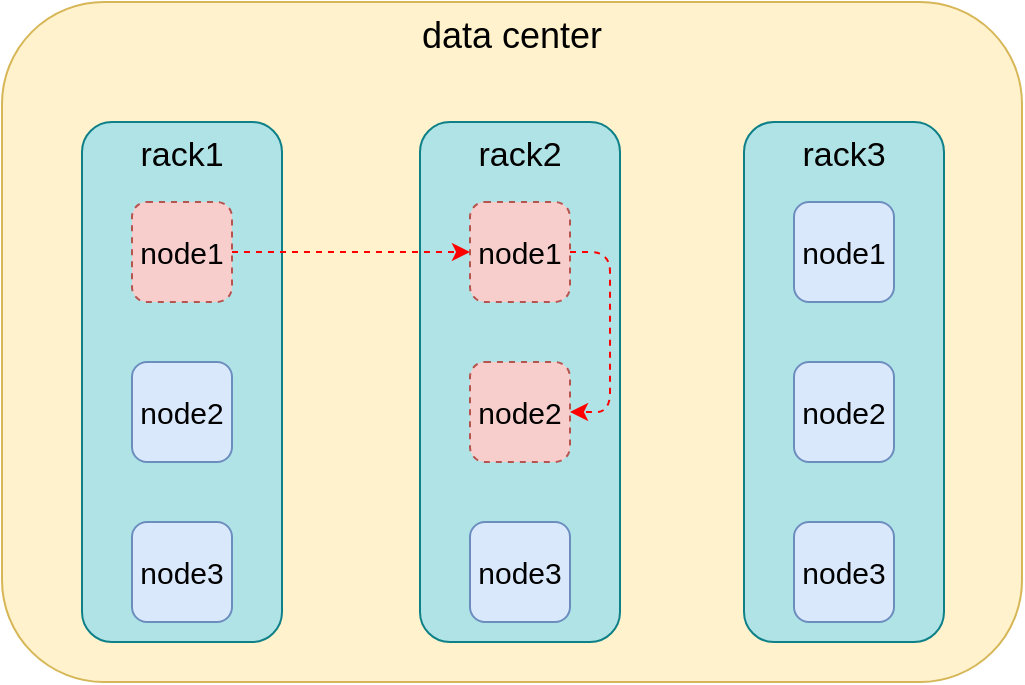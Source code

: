 <mxfile version="20.7.4" type="device"><diagram id="_uyqC3zV5Ro_DNYySZLM" name="第 1 页"><mxGraphModel dx="1295" dy="1795" grid="1" gridSize="10" guides="1" tooltips="1" connect="1" arrows="1" fold="1" page="1" pageScale="1" pageWidth="827" pageHeight="1169" math="0" shadow="0"><root><mxCell id="0"/><mxCell id="1" parent="0"/><mxCell id="I0JMO1I6uffDJsgjLCe4-1" value="data center" style="rounded=1;whiteSpace=wrap;html=1;fillColor=#fff2cc;strokeColor=#d6b656;fontSize=18;align=center;verticalAlign=top;spacingLeft=0;" vertex="1" parent="1"><mxGeometry x="798" y="-30" width="510" height="340" as="geometry"/></mxCell><mxCell id="I0JMO1I6uffDJsgjLCe4-2" value="rack1" style="rounded=1;whiteSpace=wrap;html=1;fillColor=#b0e3e6;strokeColor=#0e8088;fontSize=17;align=center;verticalAlign=top;" vertex="1" parent="1"><mxGeometry x="838" y="30" width="100" height="260" as="geometry"/></mxCell><mxCell id="I0JMO1I6uffDJsgjLCe4-3" value="node1" style="rounded=1;whiteSpace=wrap;html=1;fillColor=#f8cecc;strokeColor=#b85450;fontSize=15;align=center;verticalAlign=middle;dashed=1;" vertex="1" parent="1"><mxGeometry x="863" y="70" width="50" height="50" as="geometry"/></mxCell><mxCell id="I0JMO1I6uffDJsgjLCe4-4" value="node2" style="rounded=1;whiteSpace=wrap;html=1;fillColor=#dae8fc;strokeColor=#6c8ebf;fontSize=15;align=center;verticalAlign=middle;" vertex="1" parent="1"><mxGeometry x="863" y="150" width="50" height="50" as="geometry"/></mxCell><mxCell id="I0JMO1I6uffDJsgjLCe4-5" value="node3" style="rounded=1;whiteSpace=wrap;html=1;fillColor=#dae8fc;strokeColor=#6c8ebf;fontSize=15;align=center;verticalAlign=middle;" vertex="1" parent="1"><mxGeometry x="863" y="230" width="50" height="50" as="geometry"/></mxCell><mxCell id="I0JMO1I6uffDJsgjLCe4-6" value="rack2" style="rounded=1;whiteSpace=wrap;html=1;fillColor=#b0e3e6;strokeColor=#0e8088;fontSize=17;align=center;verticalAlign=top;" vertex="1" parent="1"><mxGeometry x="1007" y="30" width="100" height="260" as="geometry"/></mxCell><mxCell id="I0JMO1I6uffDJsgjLCe4-20" style="edgeStyle=orthogonalEdgeStyle;rounded=1;orthogonalLoop=1;jettySize=auto;html=1;exitX=1;exitY=0.5;exitDx=0;exitDy=0;entryX=1;entryY=0.5;entryDx=0;entryDy=0;fontSize=18;dashed=1;strokeColor=#FF0000;" edge="1" parent="1" source="I0JMO1I6uffDJsgjLCe4-7" target="I0JMO1I6uffDJsgjLCe4-8"><mxGeometry relative="1" as="geometry"/></mxCell><mxCell id="I0JMO1I6uffDJsgjLCe4-7" value="node1" style="rounded=1;whiteSpace=wrap;html=1;fillColor=#f8cecc;strokeColor=#b85450;fontSize=15;align=center;verticalAlign=middle;dashed=1;" vertex="1" parent="1"><mxGeometry x="1032" y="70" width="50" height="50" as="geometry"/></mxCell><mxCell id="I0JMO1I6uffDJsgjLCe4-8" value="node2" style="rounded=1;whiteSpace=wrap;html=1;fillColor=#f8cecc;strokeColor=#b85450;fontSize=15;align=center;verticalAlign=middle;dashed=1;" vertex="1" parent="1"><mxGeometry x="1032" y="150" width="50" height="50" as="geometry"/></mxCell><mxCell id="I0JMO1I6uffDJsgjLCe4-9" value="node3" style="rounded=1;whiteSpace=wrap;html=1;fillColor=#dae8fc;strokeColor=#6c8ebf;fontSize=15;align=center;verticalAlign=middle;" vertex="1" parent="1"><mxGeometry x="1032" y="230" width="50" height="50" as="geometry"/></mxCell><mxCell id="I0JMO1I6uffDJsgjLCe4-10" value="rack3" style="rounded=1;whiteSpace=wrap;html=1;fillColor=#b0e3e6;strokeColor=#0e8088;fontSize=17;align=center;verticalAlign=top;" vertex="1" parent="1"><mxGeometry x="1169" y="30" width="100" height="260" as="geometry"/></mxCell><mxCell id="I0JMO1I6uffDJsgjLCe4-11" value="node1" style="rounded=1;whiteSpace=wrap;html=1;fillColor=#dae8fc;strokeColor=#6c8ebf;fontSize=15;align=center;verticalAlign=middle;" vertex="1" parent="1"><mxGeometry x="1194" y="70" width="50" height="50" as="geometry"/></mxCell><mxCell id="I0JMO1I6uffDJsgjLCe4-12" value="node2" style="rounded=1;whiteSpace=wrap;html=1;fillColor=#dae8fc;strokeColor=#6c8ebf;fontSize=15;align=center;verticalAlign=middle;" vertex="1" parent="1"><mxGeometry x="1194" y="150" width="50" height="50" as="geometry"/></mxCell><mxCell id="I0JMO1I6uffDJsgjLCe4-13" value="node3" style="rounded=1;whiteSpace=wrap;html=1;fillColor=#dae8fc;strokeColor=#6c8ebf;fontSize=15;align=center;verticalAlign=middle;" vertex="1" parent="1"><mxGeometry x="1194" y="230" width="50" height="50" as="geometry"/></mxCell><mxCell id="I0JMO1I6uffDJsgjLCe4-19" style="edgeStyle=orthogonalEdgeStyle;rounded=0;orthogonalLoop=1;jettySize=auto;html=1;exitX=1;exitY=0.5;exitDx=0;exitDy=0;entryX=0;entryY=0.5;entryDx=0;entryDy=0;fontSize=18;dashed=1;fillColor=#f8cecc;strokeColor=#FF0000;" edge="1" parent="1" source="I0JMO1I6uffDJsgjLCe4-3" target="I0JMO1I6uffDJsgjLCe4-7"><mxGeometry relative="1" as="geometry"/></mxCell></root></mxGraphModel></diagram></mxfile>